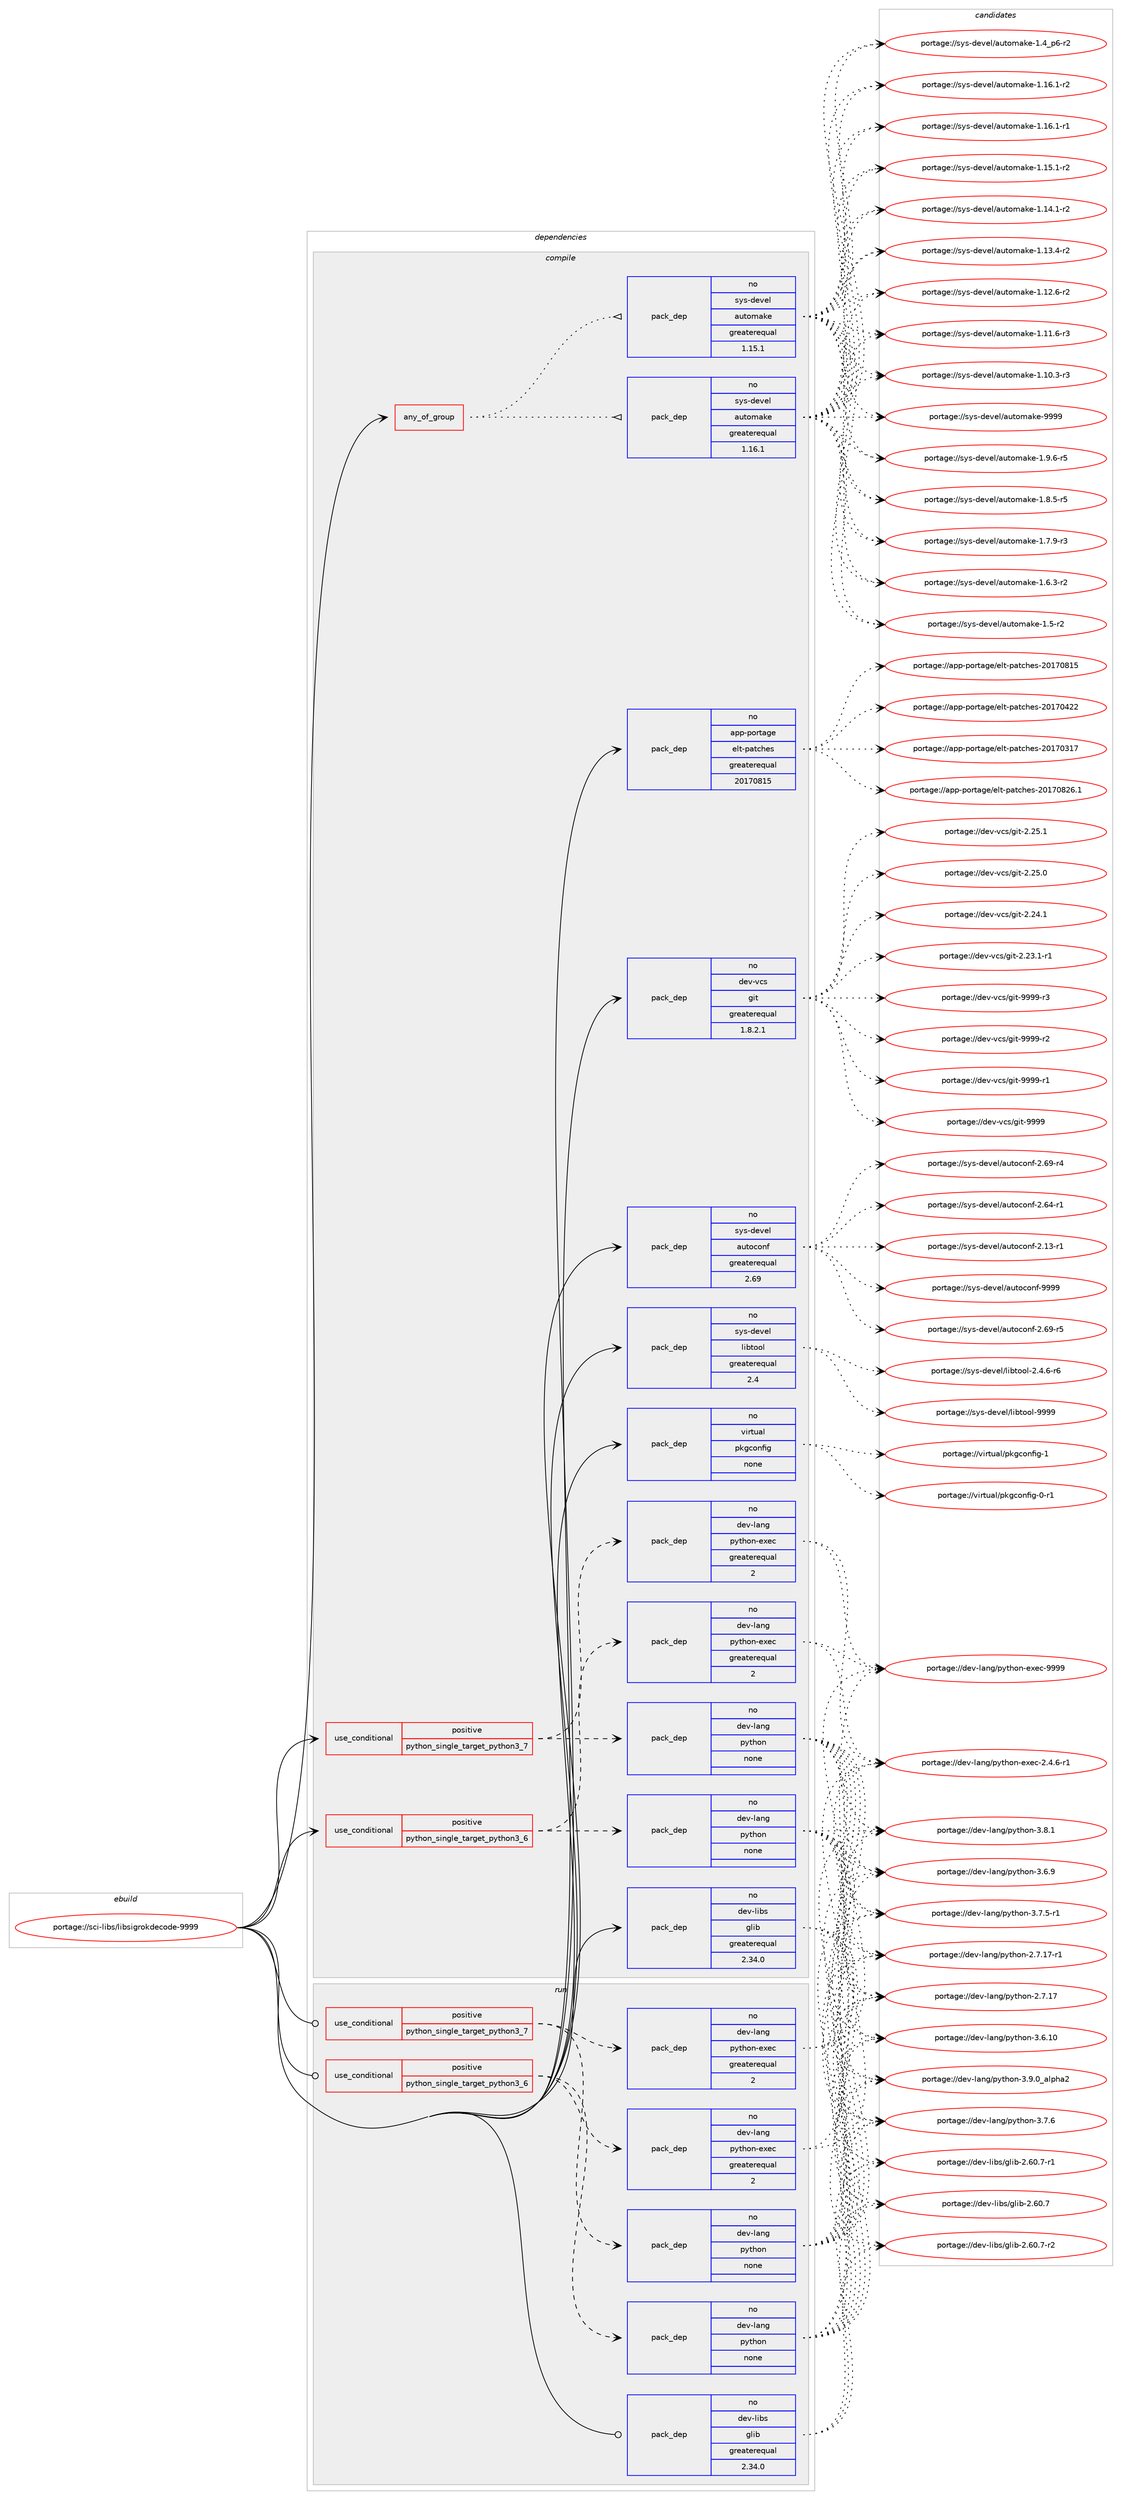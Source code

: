 digraph prolog {

# *************
# Graph options
# *************

newrank=true;
concentrate=true;
compound=true;
graph [rankdir=LR,fontname=Helvetica,fontsize=10,ranksep=1.5];#, ranksep=2.5, nodesep=0.2];
edge  [arrowhead=vee];
node  [fontname=Helvetica,fontsize=10];

# **********
# The ebuild
# **********

subgraph cluster_leftcol {
color=gray;
rank=same;
label=<<i>ebuild</i>>;
id [label="portage://sci-libs/libsigrokdecode-9999", color=red, width=4, href="../sci-libs/libsigrokdecode-9999.svg"];
}

# ****************
# The dependencies
# ****************

subgraph cluster_midcol {
color=gray;
label=<<i>dependencies</i>>;
subgraph cluster_compile {
fillcolor="#eeeeee";
style=filled;
label=<<i>compile</i>>;
subgraph any1121 {
dependency54498 [label=<<TABLE BORDER="0" CELLBORDER="1" CELLSPACING="0" CELLPADDING="4"><TR><TD CELLPADDING="10">any_of_group</TD></TR></TABLE>>, shape=none, color=red];subgraph pack41830 {
dependency54499 [label=<<TABLE BORDER="0" CELLBORDER="1" CELLSPACING="0" CELLPADDING="4" WIDTH="220"><TR><TD ROWSPAN="6" CELLPADDING="30">pack_dep</TD></TR><TR><TD WIDTH="110">no</TD></TR><TR><TD>sys-devel</TD></TR><TR><TD>automake</TD></TR><TR><TD>greaterequal</TD></TR><TR><TD>1.16.1</TD></TR></TABLE>>, shape=none, color=blue];
}
dependency54498:e -> dependency54499:w [weight=20,style="dotted",arrowhead="oinv"];
subgraph pack41831 {
dependency54500 [label=<<TABLE BORDER="0" CELLBORDER="1" CELLSPACING="0" CELLPADDING="4" WIDTH="220"><TR><TD ROWSPAN="6" CELLPADDING="30">pack_dep</TD></TR><TR><TD WIDTH="110">no</TD></TR><TR><TD>sys-devel</TD></TR><TR><TD>automake</TD></TR><TR><TD>greaterequal</TD></TR><TR><TD>1.15.1</TD></TR></TABLE>>, shape=none, color=blue];
}
dependency54498:e -> dependency54500:w [weight=20,style="dotted",arrowhead="oinv"];
}
id:e -> dependency54498:w [weight=20,style="solid",arrowhead="vee"];
subgraph cond11499 {
dependency54501 [label=<<TABLE BORDER="0" CELLBORDER="1" CELLSPACING="0" CELLPADDING="4"><TR><TD ROWSPAN="3" CELLPADDING="10">use_conditional</TD></TR><TR><TD>positive</TD></TR><TR><TD>python_single_target_python3_6</TD></TR></TABLE>>, shape=none, color=red];
subgraph pack41832 {
dependency54502 [label=<<TABLE BORDER="0" CELLBORDER="1" CELLSPACING="0" CELLPADDING="4" WIDTH="220"><TR><TD ROWSPAN="6" CELLPADDING="30">pack_dep</TD></TR><TR><TD WIDTH="110">no</TD></TR><TR><TD>dev-lang</TD></TR><TR><TD>python</TD></TR><TR><TD>none</TD></TR><TR><TD></TD></TR></TABLE>>, shape=none, color=blue];
}
dependency54501:e -> dependency54502:w [weight=20,style="dashed",arrowhead="vee"];
subgraph pack41833 {
dependency54503 [label=<<TABLE BORDER="0" CELLBORDER="1" CELLSPACING="0" CELLPADDING="4" WIDTH="220"><TR><TD ROWSPAN="6" CELLPADDING="30">pack_dep</TD></TR><TR><TD WIDTH="110">no</TD></TR><TR><TD>dev-lang</TD></TR><TR><TD>python-exec</TD></TR><TR><TD>greaterequal</TD></TR><TR><TD>2</TD></TR></TABLE>>, shape=none, color=blue];
}
dependency54501:e -> dependency54503:w [weight=20,style="dashed",arrowhead="vee"];
}
id:e -> dependency54501:w [weight=20,style="solid",arrowhead="vee"];
subgraph cond11500 {
dependency54504 [label=<<TABLE BORDER="0" CELLBORDER="1" CELLSPACING="0" CELLPADDING="4"><TR><TD ROWSPAN="3" CELLPADDING="10">use_conditional</TD></TR><TR><TD>positive</TD></TR><TR><TD>python_single_target_python3_7</TD></TR></TABLE>>, shape=none, color=red];
subgraph pack41834 {
dependency54505 [label=<<TABLE BORDER="0" CELLBORDER="1" CELLSPACING="0" CELLPADDING="4" WIDTH="220"><TR><TD ROWSPAN="6" CELLPADDING="30">pack_dep</TD></TR><TR><TD WIDTH="110">no</TD></TR><TR><TD>dev-lang</TD></TR><TR><TD>python</TD></TR><TR><TD>none</TD></TR><TR><TD></TD></TR></TABLE>>, shape=none, color=blue];
}
dependency54504:e -> dependency54505:w [weight=20,style="dashed",arrowhead="vee"];
subgraph pack41835 {
dependency54506 [label=<<TABLE BORDER="0" CELLBORDER="1" CELLSPACING="0" CELLPADDING="4" WIDTH="220"><TR><TD ROWSPAN="6" CELLPADDING="30">pack_dep</TD></TR><TR><TD WIDTH="110">no</TD></TR><TR><TD>dev-lang</TD></TR><TR><TD>python-exec</TD></TR><TR><TD>greaterequal</TD></TR><TR><TD>2</TD></TR></TABLE>>, shape=none, color=blue];
}
dependency54504:e -> dependency54506:w [weight=20,style="dashed",arrowhead="vee"];
}
id:e -> dependency54504:w [weight=20,style="solid",arrowhead="vee"];
subgraph pack41836 {
dependency54507 [label=<<TABLE BORDER="0" CELLBORDER="1" CELLSPACING="0" CELLPADDING="4" WIDTH="220"><TR><TD ROWSPAN="6" CELLPADDING="30">pack_dep</TD></TR><TR><TD WIDTH="110">no</TD></TR><TR><TD>app-portage</TD></TR><TR><TD>elt-patches</TD></TR><TR><TD>greaterequal</TD></TR><TR><TD>20170815</TD></TR></TABLE>>, shape=none, color=blue];
}
id:e -> dependency54507:w [weight=20,style="solid",arrowhead="vee"];
subgraph pack41837 {
dependency54508 [label=<<TABLE BORDER="0" CELLBORDER="1" CELLSPACING="0" CELLPADDING="4" WIDTH="220"><TR><TD ROWSPAN="6" CELLPADDING="30">pack_dep</TD></TR><TR><TD WIDTH="110">no</TD></TR><TR><TD>dev-libs</TD></TR><TR><TD>glib</TD></TR><TR><TD>greaterequal</TD></TR><TR><TD>2.34.0</TD></TR></TABLE>>, shape=none, color=blue];
}
id:e -> dependency54508:w [weight=20,style="solid",arrowhead="vee"];
subgraph pack41838 {
dependency54509 [label=<<TABLE BORDER="0" CELLBORDER="1" CELLSPACING="0" CELLPADDING="4" WIDTH="220"><TR><TD ROWSPAN="6" CELLPADDING="30">pack_dep</TD></TR><TR><TD WIDTH="110">no</TD></TR><TR><TD>dev-vcs</TD></TR><TR><TD>git</TD></TR><TR><TD>greaterequal</TD></TR><TR><TD>1.8.2.1</TD></TR></TABLE>>, shape=none, color=blue];
}
id:e -> dependency54509:w [weight=20,style="solid",arrowhead="vee"];
subgraph pack41839 {
dependency54510 [label=<<TABLE BORDER="0" CELLBORDER="1" CELLSPACING="0" CELLPADDING="4" WIDTH="220"><TR><TD ROWSPAN="6" CELLPADDING="30">pack_dep</TD></TR><TR><TD WIDTH="110">no</TD></TR><TR><TD>sys-devel</TD></TR><TR><TD>autoconf</TD></TR><TR><TD>greaterequal</TD></TR><TR><TD>2.69</TD></TR></TABLE>>, shape=none, color=blue];
}
id:e -> dependency54510:w [weight=20,style="solid",arrowhead="vee"];
subgraph pack41840 {
dependency54511 [label=<<TABLE BORDER="0" CELLBORDER="1" CELLSPACING="0" CELLPADDING="4" WIDTH="220"><TR><TD ROWSPAN="6" CELLPADDING="30">pack_dep</TD></TR><TR><TD WIDTH="110">no</TD></TR><TR><TD>sys-devel</TD></TR><TR><TD>libtool</TD></TR><TR><TD>greaterequal</TD></TR><TR><TD>2.4</TD></TR></TABLE>>, shape=none, color=blue];
}
id:e -> dependency54511:w [weight=20,style="solid",arrowhead="vee"];
subgraph pack41841 {
dependency54512 [label=<<TABLE BORDER="0" CELLBORDER="1" CELLSPACING="0" CELLPADDING="4" WIDTH="220"><TR><TD ROWSPAN="6" CELLPADDING="30">pack_dep</TD></TR><TR><TD WIDTH="110">no</TD></TR><TR><TD>virtual</TD></TR><TR><TD>pkgconfig</TD></TR><TR><TD>none</TD></TR><TR><TD></TD></TR></TABLE>>, shape=none, color=blue];
}
id:e -> dependency54512:w [weight=20,style="solid",arrowhead="vee"];
}
subgraph cluster_compileandrun {
fillcolor="#eeeeee";
style=filled;
label=<<i>compile and run</i>>;
}
subgraph cluster_run {
fillcolor="#eeeeee";
style=filled;
label=<<i>run</i>>;
subgraph cond11501 {
dependency54513 [label=<<TABLE BORDER="0" CELLBORDER="1" CELLSPACING="0" CELLPADDING="4"><TR><TD ROWSPAN="3" CELLPADDING="10">use_conditional</TD></TR><TR><TD>positive</TD></TR><TR><TD>python_single_target_python3_6</TD></TR></TABLE>>, shape=none, color=red];
subgraph pack41842 {
dependency54514 [label=<<TABLE BORDER="0" CELLBORDER="1" CELLSPACING="0" CELLPADDING="4" WIDTH="220"><TR><TD ROWSPAN="6" CELLPADDING="30">pack_dep</TD></TR><TR><TD WIDTH="110">no</TD></TR><TR><TD>dev-lang</TD></TR><TR><TD>python</TD></TR><TR><TD>none</TD></TR><TR><TD></TD></TR></TABLE>>, shape=none, color=blue];
}
dependency54513:e -> dependency54514:w [weight=20,style="dashed",arrowhead="vee"];
subgraph pack41843 {
dependency54515 [label=<<TABLE BORDER="0" CELLBORDER="1" CELLSPACING="0" CELLPADDING="4" WIDTH="220"><TR><TD ROWSPAN="6" CELLPADDING="30">pack_dep</TD></TR><TR><TD WIDTH="110">no</TD></TR><TR><TD>dev-lang</TD></TR><TR><TD>python-exec</TD></TR><TR><TD>greaterequal</TD></TR><TR><TD>2</TD></TR></TABLE>>, shape=none, color=blue];
}
dependency54513:e -> dependency54515:w [weight=20,style="dashed",arrowhead="vee"];
}
id:e -> dependency54513:w [weight=20,style="solid",arrowhead="odot"];
subgraph cond11502 {
dependency54516 [label=<<TABLE BORDER="0" CELLBORDER="1" CELLSPACING="0" CELLPADDING="4"><TR><TD ROWSPAN="3" CELLPADDING="10">use_conditional</TD></TR><TR><TD>positive</TD></TR><TR><TD>python_single_target_python3_7</TD></TR></TABLE>>, shape=none, color=red];
subgraph pack41844 {
dependency54517 [label=<<TABLE BORDER="0" CELLBORDER="1" CELLSPACING="0" CELLPADDING="4" WIDTH="220"><TR><TD ROWSPAN="6" CELLPADDING="30">pack_dep</TD></TR><TR><TD WIDTH="110">no</TD></TR><TR><TD>dev-lang</TD></TR><TR><TD>python</TD></TR><TR><TD>none</TD></TR><TR><TD></TD></TR></TABLE>>, shape=none, color=blue];
}
dependency54516:e -> dependency54517:w [weight=20,style="dashed",arrowhead="vee"];
subgraph pack41845 {
dependency54518 [label=<<TABLE BORDER="0" CELLBORDER="1" CELLSPACING="0" CELLPADDING="4" WIDTH="220"><TR><TD ROWSPAN="6" CELLPADDING="30">pack_dep</TD></TR><TR><TD WIDTH="110">no</TD></TR><TR><TD>dev-lang</TD></TR><TR><TD>python-exec</TD></TR><TR><TD>greaterequal</TD></TR><TR><TD>2</TD></TR></TABLE>>, shape=none, color=blue];
}
dependency54516:e -> dependency54518:w [weight=20,style="dashed",arrowhead="vee"];
}
id:e -> dependency54516:w [weight=20,style="solid",arrowhead="odot"];
subgraph pack41846 {
dependency54519 [label=<<TABLE BORDER="0" CELLBORDER="1" CELLSPACING="0" CELLPADDING="4" WIDTH="220"><TR><TD ROWSPAN="6" CELLPADDING="30">pack_dep</TD></TR><TR><TD WIDTH="110">no</TD></TR><TR><TD>dev-libs</TD></TR><TR><TD>glib</TD></TR><TR><TD>greaterequal</TD></TR><TR><TD>2.34.0</TD></TR></TABLE>>, shape=none, color=blue];
}
id:e -> dependency54519:w [weight=20,style="solid",arrowhead="odot"];
}
}

# **************
# The candidates
# **************

subgraph cluster_choices {
rank=same;
color=gray;
label=<<i>candidates</i>>;

subgraph choice41830 {
color=black;
nodesep=1;
choice115121115451001011181011084797117116111109971071014557575757 [label="portage://sys-devel/automake-9999", color=red, width=4,href="../sys-devel/automake-9999.svg"];
choice115121115451001011181011084797117116111109971071014549465746544511453 [label="portage://sys-devel/automake-1.9.6-r5", color=red, width=4,href="../sys-devel/automake-1.9.6-r5.svg"];
choice115121115451001011181011084797117116111109971071014549465646534511453 [label="portage://sys-devel/automake-1.8.5-r5", color=red, width=4,href="../sys-devel/automake-1.8.5-r5.svg"];
choice115121115451001011181011084797117116111109971071014549465546574511451 [label="portage://sys-devel/automake-1.7.9-r3", color=red, width=4,href="../sys-devel/automake-1.7.9-r3.svg"];
choice115121115451001011181011084797117116111109971071014549465446514511450 [label="portage://sys-devel/automake-1.6.3-r2", color=red, width=4,href="../sys-devel/automake-1.6.3-r2.svg"];
choice11512111545100101118101108479711711611110997107101454946534511450 [label="portage://sys-devel/automake-1.5-r2", color=red, width=4,href="../sys-devel/automake-1.5-r2.svg"];
choice115121115451001011181011084797117116111109971071014549465295112544511450 [label="portage://sys-devel/automake-1.4_p6-r2", color=red, width=4,href="../sys-devel/automake-1.4_p6-r2.svg"];
choice11512111545100101118101108479711711611110997107101454946495446494511450 [label="portage://sys-devel/automake-1.16.1-r2", color=red, width=4,href="../sys-devel/automake-1.16.1-r2.svg"];
choice11512111545100101118101108479711711611110997107101454946495446494511449 [label="portage://sys-devel/automake-1.16.1-r1", color=red, width=4,href="../sys-devel/automake-1.16.1-r1.svg"];
choice11512111545100101118101108479711711611110997107101454946495346494511450 [label="portage://sys-devel/automake-1.15.1-r2", color=red, width=4,href="../sys-devel/automake-1.15.1-r2.svg"];
choice11512111545100101118101108479711711611110997107101454946495246494511450 [label="portage://sys-devel/automake-1.14.1-r2", color=red, width=4,href="../sys-devel/automake-1.14.1-r2.svg"];
choice11512111545100101118101108479711711611110997107101454946495146524511450 [label="portage://sys-devel/automake-1.13.4-r2", color=red, width=4,href="../sys-devel/automake-1.13.4-r2.svg"];
choice11512111545100101118101108479711711611110997107101454946495046544511450 [label="portage://sys-devel/automake-1.12.6-r2", color=red, width=4,href="../sys-devel/automake-1.12.6-r2.svg"];
choice11512111545100101118101108479711711611110997107101454946494946544511451 [label="portage://sys-devel/automake-1.11.6-r3", color=red, width=4,href="../sys-devel/automake-1.11.6-r3.svg"];
choice11512111545100101118101108479711711611110997107101454946494846514511451 [label="portage://sys-devel/automake-1.10.3-r3", color=red, width=4,href="../sys-devel/automake-1.10.3-r3.svg"];
dependency54499:e -> choice115121115451001011181011084797117116111109971071014557575757:w [style=dotted,weight="100"];
dependency54499:e -> choice115121115451001011181011084797117116111109971071014549465746544511453:w [style=dotted,weight="100"];
dependency54499:e -> choice115121115451001011181011084797117116111109971071014549465646534511453:w [style=dotted,weight="100"];
dependency54499:e -> choice115121115451001011181011084797117116111109971071014549465546574511451:w [style=dotted,weight="100"];
dependency54499:e -> choice115121115451001011181011084797117116111109971071014549465446514511450:w [style=dotted,weight="100"];
dependency54499:e -> choice11512111545100101118101108479711711611110997107101454946534511450:w [style=dotted,weight="100"];
dependency54499:e -> choice115121115451001011181011084797117116111109971071014549465295112544511450:w [style=dotted,weight="100"];
dependency54499:e -> choice11512111545100101118101108479711711611110997107101454946495446494511450:w [style=dotted,weight="100"];
dependency54499:e -> choice11512111545100101118101108479711711611110997107101454946495446494511449:w [style=dotted,weight="100"];
dependency54499:e -> choice11512111545100101118101108479711711611110997107101454946495346494511450:w [style=dotted,weight="100"];
dependency54499:e -> choice11512111545100101118101108479711711611110997107101454946495246494511450:w [style=dotted,weight="100"];
dependency54499:e -> choice11512111545100101118101108479711711611110997107101454946495146524511450:w [style=dotted,weight="100"];
dependency54499:e -> choice11512111545100101118101108479711711611110997107101454946495046544511450:w [style=dotted,weight="100"];
dependency54499:e -> choice11512111545100101118101108479711711611110997107101454946494946544511451:w [style=dotted,weight="100"];
dependency54499:e -> choice11512111545100101118101108479711711611110997107101454946494846514511451:w [style=dotted,weight="100"];
}
subgraph choice41831 {
color=black;
nodesep=1;
choice115121115451001011181011084797117116111109971071014557575757 [label="portage://sys-devel/automake-9999", color=red, width=4,href="../sys-devel/automake-9999.svg"];
choice115121115451001011181011084797117116111109971071014549465746544511453 [label="portage://sys-devel/automake-1.9.6-r5", color=red, width=4,href="../sys-devel/automake-1.9.6-r5.svg"];
choice115121115451001011181011084797117116111109971071014549465646534511453 [label="portage://sys-devel/automake-1.8.5-r5", color=red, width=4,href="../sys-devel/automake-1.8.5-r5.svg"];
choice115121115451001011181011084797117116111109971071014549465546574511451 [label="portage://sys-devel/automake-1.7.9-r3", color=red, width=4,href="../sys-devel/automake-1.7.9-r3.svg"];
choice115121115451001011181011084797117116111109971071014549465446514511450 [label="portage://sys-devel/automake-1.6.3-r2", color=red, width=4,href="../sys-devel/automake-1.6.3-r2.svg"];
choice11512111545100101118101108479711711611110997107101454946534511450 [label="portage://sys-devel/automake-1.5-r2", color=red, width=4,href="../sys-devel/automake-1.5-r2.svg"];
choice115121115451001011181011084797117116111109971071014549465295112544511450 [label="portage://sys-devel/automake-1.4_p6-r2", color=red, width=4,href="../sys-devel/automake-1.4_p6-r2.svg"];
choice11512111545100101118101108479711711611110997107101454946495446494511450 [label="portage://sys-devel/automake-1.16.1-r2", color=red, width=4,href="../sys-devel/automake-1.16.1-r2.svg"];
choice11512111545100101118101108479711711611110997107101454946495446494511449 [label="portage://sys-devel/automake-1.16.1-r1", color=red, width=4,href="../sys-devel/automake-1.16.1-r1.svg"];
choice11512111545100101118101108479711711611110997107101454946495346494511450 [label="portage://sys-devel/automake-1.15.1-r2", color=red, width=4,href="../sys-devel/automake-1.15.1-r2.svg"];
choice11512111545100101118101108479711711611110997107101454946495246494511450 [label="portage://sys-devel/automake-1.14.1-r2", color=red, width=4,href="../sys-devel/automake-1.14.1-r2.svg"];
choice11512111545100101118101108479711711611110997107101454946495146524511450 [label="portage://sys-devel/automake-1.13.4-r2", color=red, width=4,href="../sys-devel/automake-1.13.4-r2.svg"];
choice11512111545100101118101108479711711611110997107101454946495046544511450 [label="portage://sys-devel/automake-1.12.6-r2", color=red, width=4,href="../sys-devel/automake-1.12.6-r2.svg"];
choice11512111545100101118101108479711711611110997107101454946494946544511451 [label="portage://sys-devel/automake-1.11.6-r3", color=red, width=4,href="../sys-devel/automake-1.11.6-r3.svg"];
choice11512111545100101118101108479711711611110997107101454946494846514511451 [label="portage://sys-devel/automake-1.10.3-r3", color=red, width=4,href="../sys-devel/automake-1.10.3-r3.svg"];
dependency54500:e -> choice115121115451001011181011084797117116111109971071014557575757:w [style=dotted,weight="100"];
dependency54500:e -> choice115121115451001011181011084797117116111109971071014549465746544511453:w [style=dotted,weight="100"];
dependency54500:e -> choice115121115451001011181011084797117116111109971071014549465646534511453:w [style=dotted,weight="100"];
dependency54500:e -> choice115121115451001011181011084797117116111109971071014549465546574511451:w [style=dotted,weight="100"];
dependency54500:e -> choice115121115451001011181011084797117116111109971071014549465446514511450:w [style=dotted,weight="100"];
dependency54500:e -> choice11512111545100101118101108479711711611110997107101454946534511450:w [style=dotted,weight="100"];
dependency54500:e -> choice115121115451001011181011084797117116111109971071014549465295112544511450:w [style=dotted,weight="100"];
dependency54500:e -> choice11512111545100101118101108479711711611110997107101454946495446494511450:w [style=dotted,weight="100"];
dependency54500:e -> choice11512111545100101118101108479711711611110997107101454946495446494511449:w [style=dotted,weight="100"];
dependency54500:e -> choice11512111545100101118101108479711711611110997107101454946495346494511450:w [style=dotted,weight="100"];
dependency54500:e -> choice11512111545100101118101108479711711611110997107101454946495246494511450:w [style=dotted,weight="100"];
dependency54500:e -> choice11512111545100101118101108479711711611110997107101454946495146524511450:w [style=dotted,weight="100"];
dependency54500:e -> choice11512111545100101118101108479711711611110997107101454946495046544511450:w [style=dotted,weight="100"];
dependency54500:e -> choice11512111545100101118101108479711711611110997107101454946494946544511451:w [style=dotted,weight="100"];
dependency54500:e -> choice11512111545100101118101108479711711611110997107101454946494846514511451:w [style=dotted,weight="100"];
}
subgraph choice41832 {
color=black;
nodesep=1;
choice10010111845108971101034711212111610411111045514657464895971081121049750 [label="portage://dev-lang/python-3.9.0_alpha2", color=red, width=4,href="../dev-lang/python-3.9.0_alpha2.svg"];
choice100101118451089711010347112121116104111110455146564649 [label="portage://dev-lang/python-3.8.1", color=red, width=4,href="../dev-lang/python-3.8.1.svg"];
choice100101118451089711010347112121116104111110455146554654 [label="portage://dev-lang/python-3.7.6", color=red, width=4,href="../dev-lang/python-3.7.6.svg"];
choice1001011184510897110103471121211161041111104551465546534511449 [label="portage://dev-lang/python-3.7.5-r1", color=red, width=4,href="../dev-lang/python-3.7.5-r1.svg"];
choice100101118451089711010347112121116104111110455146544657 [label="portage://dev-lang/python-3.6.9", color=red, width=4,href="../dev-lang/python-3.6.9.svg"];
choice10010111845108971101034711212111610411111045514654464948 [label="portage://dev-lang/python-3.6.10", color=red, width=4,href="../dev-lang/python-3.6.10.svg"];
choice100101118451089711010347112121116104111110455046554649554511449 [label="portage://dev-lang/python-2.7.17-r1", color=red, width=4,href="../dev-lang/python-2.7.17-r1.svg"];
choice10010111845108971101034711212111610411111045504655464955 [label="portage://dev-lang/python-2.7.17", color=red, width=4,href="../dev-lang/python-2.7.17.svg"];
dependency54502:e -> choice10010111845108971101034711212111610411111045514657464895971081121049750:w [style=dotted,weight="100"];
dependency54502:e -> choice100101118451089711010347112121116104111110455146564649:w [style=dotted,weight="100"];
dependency54502:e -> choice100101118451089711010347112121116104111110455146554654:w [style=dotted,weight="100"];
dependency54502:e -> choice1001011184510897110103471121211161041111104551465546534511449:w [style=dotted,weight="100"];
dependency54502:e -> choice100101118451089711010347112121116104111110455146544657:w [style=dotted,weight="100"];
dependency54502:e -> choice10010111845108971101034711212111610411111045514654464948:w [style=dotted,weight="100"];
dependency54502:e -> choice100101118451089711010347112121116104111110455046554649554511449:w [style=dotted,weight="100"];
dependency54502:e -> choice10010111845108971101034711212111610411111045504655464955:w [style=dotted,weight="100"];
}
subgraph choice41833 {
color=black;
nodesep=1;
choice10010111845108971101034711212111610411111045101120101994557575757 [label="portage://dev-lang/python-exec-9999", color=red, width=4,href="../dev-lang/python-exec-9999.svg"];
choice10010111845108971101034711212111610411111045101120101994550465246544511449 [label="portage://dev-lang/python-exec-2.4.6-r1", color=red, width=4,href="../dev-lang/python-exec-2.4.6-r1.svg"];
dependency54503:e -> choice10010111845108971101034711212111610411111045101120101994557575757:w [style=dotted,weight="100"];
dependency54503:e -> choice10010111845108971101034711212111610411111045101120101994550465246544511449:w [style=dotted,weight="100"];
}
subgraph choice41834 {
color=black;
nodesep=1;
choice10010111845108971101034711212111610411111045514657464895971081121049750 [label="portage://dev-lang/python-3.9.0_alpha2", color=red, width=4,href="../dev-lang/python-3.9.0_alpha2.svg"];
choice100101118451089711010347112121116104111110455146564649 [label="portage://dev-lang/python-3.8.1", color=red, width=4,href="../dev-lang/python-3.8.1.svg"];
choice100101118451089711010347112121116104111110455146554654 [label="portage://dev-lang/python-3.7.6", color=red, width=4,href="../dev-lang/python-3.7.6.svg"];
choice1001011184510897110103471121211161041111104551465546534511449 [label="portage://dev-lang/python-3.7.5-r1", color=red, width=4,href="../dev-lang/python-3.7.5-r1.svg"];
choice100101118451089711010347112121116104111110455146544657 [label="portage://dev-lang/python-3.6.9", color=red, width=4,href="../dev-lang/python-3.6.9.svg"];
choice10010111845108971101034711212111610411111045514654464948 [label="portage://dev-lang/python-3.6.10", color=red, width=4,href="../dev-lang/python-3.6.10.svg"];
choice100101118451089711010347112121116104111110455046554649554511449 [label="portage://dev-lang/python-2.7.17-r1", color=red, width=4,href="../dev-lang/python-2.7.17-r1.svg"];
choice10010111845108971101034711212111610411111045504655464955 [label="portage://dev-lang/python-2.7.17", color=red, width=4,href="../dev-lang/python-2.7.17.svg"];
dependency54505:e -> choice10010111845108971101034711212111610411111045514657464895971081121049750:w [style=dotted,weight="100"];
dependency54505:e -> choice100101118451089711010347112121116104111110455146564649:w [style=dotted,weight="100"];
dependency54505:e -> choice100101118451089711010347112121116104111110455146554654:w [style=dotted,weight="100"];
dependency54505:e -> choice1001011184510897110103471121211161041111104551465546534511449:w [style=dotted,weight="100"];
dependency54505:e -> choice100101118451089711010347112121116104111110455146544657:w [style=dotted,weight="100"];
dependency54505:e -> choice10010111845108971101034711212111610411111045514654464948:w [style=dotted,weight="100"];
dependency54505:e -> choice100101118451089711010347112121116104111110455046554649554511449:w [style=dotted,weight="100"];
dependency54505:e -> choice10010111845108971101034711212111610411111045504655464955:w [style=dotted,weight="100"];
}
subgraph choice41835 {
color=black;
nodesep=1;
choice10010111845108971101034711212111610411111045101120101994557575757 [label="portage://dev-lang/python-exec-9999", color=red, width=4,href="../dev-lang/python-exec-9999.svg"];
choice10010111845108971101034711212111610411111045101120101994550465246544511449 [label="portage://dev-lang/python-exec-2.4.6-r1", color=red, width=4,href="../dev-lang/python-exec-2.4.6-r1.svg"];
dependency54506:e -> choice10010111845108971101034711212111610411111045101120101994557575757:w [style=dotted,weight="100"];
dependency54506:e -> choice10010111845108971101034711212111610411111045101120101994550465246544511449:w [style=dotted,weight="100"];
}
subgraph choice41836 {
color=black;
nodesep=1;
choice971121124511211111411697103101471011081164511297116991041011154550484955485650544649 [label="portage://app-portage/elt-patches-20170826.1", color=red, width=4,href="../app-portage/elt-patches-20170826.1.svg"];
choice97112112451121111141169710310147101108116451129711699104101115455048495548564953 [label="portage://app-portage/elt-patches-20170815", color=red, width=4,href="../app-portage/elt-patches-20170815.svg"];
choice97112112451121111141169710310147101108116451129711699104101115455048495548525050 [label="portage://app-portage/elt-patches-20170422", color=red, width=4,href="../app-portage/elt-patches-20170422.svg"];
choice97112112451121111141169710310147101108116451129711699104101115455048495548514955 [label="portage://app-portage/elt-patches-20170317", color=red, width=4,href="../app-portage/elt-patches-20170317.svg"];
dependency54507:e -> choice971121124511211111411697103101471011081164511297116991041011154550484955485650544649:w [style=dotted,weight="100"];
dependency54507:e -> choice97112112451121111141169710310147101108116451129711699104101115455048495548564953:w [style=dotted,weight="100"];
dependency54507:e -> choice97112112451121111141169710310147101108116451129711699104101115455048495548525050:w [style=dotted,weight="100"];
dependency54507:e -> choice97112112451121111141169710310147101108116451129711699104101115455048495548514955:w [style=dotted,weight="100"];
}
subgraph choice41837 {
color=black;
nodesep=1;
choice10010111845108105981154710310810598455046544846554511450 [label="portage://dev-libs/glib-2.60.7-r2", color=red, width=4,href="../dev-libs/glib-2.60.7-r2.svg"];
choice10010111845108105981154710310810598455046544846554511449 [label="portage://dev-libs/glib-2.60.7-r1", color=red, width=4,href="../dev-libs/glib-2.60.7-r1.svg"];
choice1001011184510810598115471031081059845504654484655 [label="portage://dev-libs/glib-2.60.7", color=red, width=4,href="../dev-libs/glib-2.60.7.svg"];
dependency54508:e -> choice10010111845108105981154710310810598455046544846554511450:w [style=dotted,weight="100"];
dependency54508:e -> choice10010111845108105981154710310810598455046544846554511449:w [style=dotted,weight="100"];
dependency54508:e -> choice1001011184510810598115471031081059845504654484655:w [style=dotted,weight="100"];
}
subgraph choice41838 {
color=black;
nodesep=1;
choice10010111845118991154710310511645575757574511451 [label="portage://dev-vcs/git-9999-r3", color=red, width=4,href="../dev-vcs/git-9999-r3.svg"];
choice10010111845118991154710310511645575757574511450 [label="portage://dev-vcs/git-9999-r2", color=red, width=4,href="../dev-vcs/git-9999-r2.svg"];
choice10010111845118991154710310511645575757574511449 [label="portage://dev-vcs/git-9999-r1", color=red, width=4,href="../dev-vcs/git-9999-r1.svg"];
choice1001011184511899115471031051164557575757 [label="portage://dev-vcs/git-9999", color=red, width=4,href="../dev-vcs/git-9999.svg"];
choice10010111845118991154710310511645504650534649 [label="portage://dev-vcs/git-2.25.1", color=red, width=4,href="../dev-vcs/git-2.25.1.svg"];
choice10010111845118991154710310511645504650534648 [label="portage://dev-vcs/git-2.25.0", color=red, width=4,href="../dev-vcs/git-2.25.0.svg"];
choice10010111845118991154710310511645504650524649 [label="portage://dev-vcs/git-2.24.1", color=red, width=4,href="../dev-vcs/git-2.24.1.svg"];
choice100101118451189911547103105116455046505146494511449 [label="portage://dev-vcs/git-2.23.1-r1", color=red, width=4,href="../dev-vcs/git-2.23.1-r1.svg"];
dependency54509:e -> choice10010111845118991154710310511645575757574511451:w [style=dotted,weight="100"];
dependency54509:e -> choice10010111845118991154710310511645575757574511450:w [style=dotted,weight="100"];
dependency54509:e -> choice10010111845118991154710310511645575757574511449:w [style=dotted,weight="100"];
dependency54509:e -> choice1001011184511899115471031051164557575757:w [style=dotted,weight="100"];
dependency54509:e -> choice10010111845118991154710310511645504650534649:w [style=dotted,weight="100"];
dependency54509:e -> choice10010111845118991154710310511645504650534648:w [style=dotted,weight="100"];
dependency54509:e -> choice10010111845118991154710310511645504650524649:w [style=dotted,weight="100"];
dependency54509:e -> choice100101118451189911547103105116455046505146494511449:w [style=dotted,weight="100"];
}
subgraph choice41839 {
color=black;
nodesep=1;
choice115121115451001011181011084797117116111991111101024557575757 [label="portage://sys-devel/autoconf-9999", color=red, width=4,href="../sys-devel/autoconf-9999.svg"];
choice1151211154510010111810110847971171161119911111010245504654574511453 [label="portage://sys-devel/autoconf-2.69-r5", color=red, width=4,href="../sys-devel/autoconf-2.69-r5.svg"];
choice1151211154510010111810110847971171161119911111010245504654574511452 [label="portage://sys-devel/autoconf-2.69-r4", color=red, width=4,href="../sys-devel/autoconf-2.69-r4.svg"];
choice1151211154510010111810110847971171161119911111010245504654524511449 [label="portage://sys-devel/autoconf-2.64-r1", color=red, width=4,href="../sys-devel/autoconf-2.64-r1.svg"];
choice1151211154510010111810110847971171161119911111010245504649514511449 [label="portage://sys-devel/autoconf-2.13-r1", color=red, width=4,href="../sys-devel/autoconf-2.13-r1.svg"];
dependency54510:e -> choice115121115451001011181011084797117116111991111101024557575757:w [style=dotted,weight="100"];
dependency54510:e -> choice1151211154510010111810110847971171161119911111010245504654574511453:w [style=dotted,weight="100"];
dependency54510:e -> choice1151211154510010111810110847971171161119911111010245504654574511452:w [style=dotted,weight="100"];
dependency54510:e -> choice1151211154510010111810110847971171161119911111010245504654524511449:w [style=dotted,weight="100"];
dependency54510:e -> choice1151211154510010111810110847971171161119911111010245504649514511449:w [style=dotted,weight="100"];
}
subgraph choice41840 {
color=black;
nodesep=1;
choice1151211154510010111810110847108105981161111111084557575757 [label="portage://sys-devel/libtool-9999", color=red, width=4,href="../sys-devel/libtool-9999.svg"];
choice1151211154510010111810110847108105981161111111084550465246544511454 [label="portage://sys-devel/libtool-2.4.6-r6", color=red, width=4,href="../sys-devel/libtool-2.4.6-r6.svg"];
dependency54511:e -> choice1151211154510010111810110847108105981161111111084557575757:w [style=dotted,weight="100"];
dependency54511:e -> choice1151211154510010111810110847108105981161111111084550465246544511454:w [style=dotted,weight="100"];
}
subgraph choice41841 {
color=black;
nodesep=1;
choice1181051141161179710847112107103991111101021051034549 [label="portage://virtual/pkgconfig-1", color=red, width=4,href="../virtual/pkgconfig-1.svg"];
choice11810511411611797108471121071039911111010210510345484511449 [label="portage://virtual/pkgconfig-0-r1", color=red, width=4,href="../virtual/pkgconfig-0-r1.svg"];
dependency54512:e -> choice1181051141161179710847112107103991111101021051034549:w [style=dotted,weight="100"];
dependency54512:e -> choice11810511411611797108471121071039911111010210510345484511449:w [style=dotted,weight="100"];
}
subgraph choice41842 {
color=black;
nodesep=1;
choice10010111845108971101034711212111610411111045514657464895971081121049750 [label="portage://dev-lang/python-3.9.0_alpha2", color=red, width=4,href="../dev-lang/python-3.9.0_alpha2.svg"];
choice100101118451089711010347112121116104111110455146564649 [label="portage://dev-lang/python-3.8.1", color=red, width=4,href="../dev-lang/python-3.8.1.svg"];
choice100101118451089711010347112121116104111110455146554654 [label="portage://dev-lang/python-3.7.6", color=red, width=4,href="../dev-lang/python-3.7.6.svg"];
choice1001011184510897110103471121211161041111104551465546534511449 [label="portage://dev-lang/python-3.7.5-r1", color=red, width=4,href="../dev-lang/python-3.7.5-r1.svg"];
choice100101118451089711010347112121116104111110455146544657 [label="portage://dev-lang/python-3.6.9", color=red, width=4,href="../dev-lang/python-3.6.9.svg"];
choice10010111845108971101034711212111610411111045514654464948 [label="portage://dev-lang/python-3.6.10", color=red, width=4,href="../dev-lang/python-3.6.10.svg"];
choice100101118451089711010347112121116104111110455046554649554511449 [label="portage://dev-lang/python-2.7.17-r1", color=red, width=4,href="../dev-lang/python-2.7.17-r1.svg"];
choice10010111845108971101034711212111610411111045504655464955 [label="portage://dev-lang/python-2.7.17", color=red, width=4,href="../dev-lang/python-2.7.17.svg"];
dependency54514:e -> choice10010111845108971101034711212111610411111045514657464895971081121049750:w [style=dotted,weight="100"];
dependency54514:e -> choice100101118451089711010347112121116104111110455146564649:w [style=dotted,weight="100"];
dependency54514:e -> choice100101118451089711010347112121116104111110455146554654:w [style=dotted,weight="100"];
dependency54514:e -> choice1001011184510897110103471121211161041111104551465546534511449:w [style=dotted,weight="100"];
dependency54514:e -> choice100101118451089711010347112121116104111110455146544657:w [style=dotted,weight="100"];
dependency54514:e -> choice10010111845108971101034711212111610411111045514654464948:w [style=dotted,weight="100"];
dependency54514:e -> choice100101118451089711010347112121116104111110455046554649554511449:w [style=dotted,weight="100"];
dependency54514:e -> choice10010111845108971101034711212111610411111045504655464955:w [style=dotted,weight="100"];
}
subgraph choice41843 {
color=black;
nodesep=1;
choice10010111845108971101034711212111610411111045101120101994557575757 [label="portage://dev-lang/python-exec-9999", color=red, width=4,href="../dev-lang/python-exec-9999.svg"];
choice10010111845108971101034711212111610411111045101120101994550465246544511449 [label="portage://dev-lang/python-exec-2.4.6-r1", color=red, width=4,href="../dev-lang/python-exec-2.4.6-r1.svg"];
dependency54515:e -> choice10010111845108971101034711212111610411111045101120101994557575757:w [style=dotted,weight="100"];
dependency54515:e -> choice10010111845108971101034711212111610411111045101120101994550465246544511449:w [style=dotted,weight="100"];
}
subgraph choice41844 {
color=black;
nodesep=1;
choice10010111845108971101034711212111610411111045514657464895971081121049750 [label="portage://dev-lang/python-3.9.0_alpha2", color=red, width=4,href="../dev-lang/python-3.9.0_alpha2.svg"];
choice100101118451089711010347112121116104111110455146564649 [label="portage://dev-lang/python-3.8.1", color=red, width=4,href="../dev-lang/python-3.8.1.svg"];
choice100101118451089711010347112121116104111110455146554654 [label="portage://dev-lang/python-3.7.6", color=red, width=4,href="../dev-lang/python-3.7.6.svg"];
choice1001011184510897110103471121211161041111104551465546534511449 [label="portage://dev-lang/python-3.7.5-r1", color=red, width=4,href="../dev-lang/python-3.7.5-r1.svg"];
choice100101118451089711010347112121116104111110455146544657 [label="portage://dev-lang/python-3.6.9", color=red, width=4,href="../dev-lang/python-3.6.9.svg"];
choice10010111845108971101034711212111610411111045514654464948 [label="portage://dev-lang/python-3.6.10", color=red, width=4,href="../dev-lang/python-3.6.10.svg"];
choice100101118451089711010347112121116104111110455046554649554511449 [label="portage://dev-lang/python-2.7.17-r1", color=red, width=4,href="../dev-lang/python-2.7.17-r1.svg"];
choice10010111845108971101034711212111610411111045504655464955 [label="portage://dev-lang/python-2.7.17", color=red, width=4,href="../dev-lang/python-2.7.17.svg"];
dependency54517:e -> choice10010111845108971101034711212111610411111045514657464895971081121049750:w [style=dotted,weight="100"];
dependency54517:e -> choice100101118451089711010347112121116104111110455146564649:w [style=dotted,weight="100"];
dependency54517:e -> choice100101118451089711010347112121116104111110455146554654:w [style=dotted,weight="100"];
dependency54517:e -> choice1001011184510897110103471121211161041111104551465546534511449:w [style=dotted,weight="100"];
dependency54517:e -> choice100101118451089711010347112121116104111110455146544657:w [style=dotted,weight="100"];
dependency54517:e -> choice10010111845108971101034711212111610411111045514654464948:w [style=dotted,weight="100"];
dependency54517:e -> choice100101118451089711010347112121116104111110455046554649554511449:w [style=dotted,weight="100"];
dependency54517:e -> choice10010111845108971101034711212111610411111045504655464955:w [style=dotted,weight="100"];
}
subgraph choice41845 {
color=black;
nodesep=1;
choice10010111845108971101034711212111610411111045101120101994557575757 [label="portage://dev-lang/python-exec-9999", color=red, width=4,href="../dev-lang/python-exec-9999.svg"];
choice10010111845108971101034711212111610411111045101120101994550465246544511449 [label="portage://dev-lang/python-exec-2.4.6-r1", color=red, width=4,href="../dev-lang/python-exec-2.4.6-r1.svg"];
dependency54518:e -> choice10010111845108971101034711212111610411111045101120101994557575757:w [style=dotted,weight="100"];
dependency54518:e -> choice10010111845108971101034711212111610411111045101120101994550465246544511449:w [style=dotted,weight="100"];
}
subgraph choice41846 {
color=black;
nodesep=1;
choice10010111845108105981154710310810598455046544846554511450 [label="portage://dev-libs/glib-2.60.7-r2", color=red, width=4,href="../dev-libs/glib-2.60.7-r2.svg"];
choice10010111845108105981154710310810598455046544846554511449 [label="portage://dev-libs/glib-2.60.7-r1", color=red, width=4,href="../dev-libs/glib-2.60.7-r1.svg"];
choice1001011184510810598115471031081059845504654484655 [label="portage://dev-libs/glib-2.60.7", color=red, width=4,href="../dev-libs/glib-2.60.7.svg"];
dependency54519:e -> choice10010111845108105981154710310810598455046544846554511450:w [style=dotted,weight="100"];
dependency54519:e -> choice10010111845108105981154710310810598455046544846554511449:w [style=dotted,weight="100"];
dependency54519:e -> choice1001011184510810598115471031081059845504654484655:w [style=dotted,weight="100"];
}
}

}
